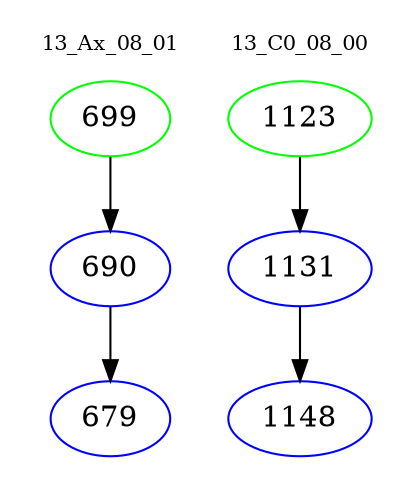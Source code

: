digraph{
subgraph cluster_0 {
color = white
label = "13_Ax_08_01";
fontsize=10;
T0_699 [label="699", color="green"]
T0_699 -> T0_690 [color="black"]
T0_690 [label="690", color="blue"]
T0_690 -> T0_679 [color="black"]
T0_679 [label="679", color="blue"]
}
subgraph cluster_1 {
color = white
label = "13_C0_08_00";
fontsize=10;
T1_1123 [label="1123", color="green"]
T1_1123 -> T1_1131 [color="black"]
T1_1131 [label="1131", color="blue"]
T1_1131 -> T1_1148 [color="black"]
T1_1148 [label="1148", color="blue"]
}
}
